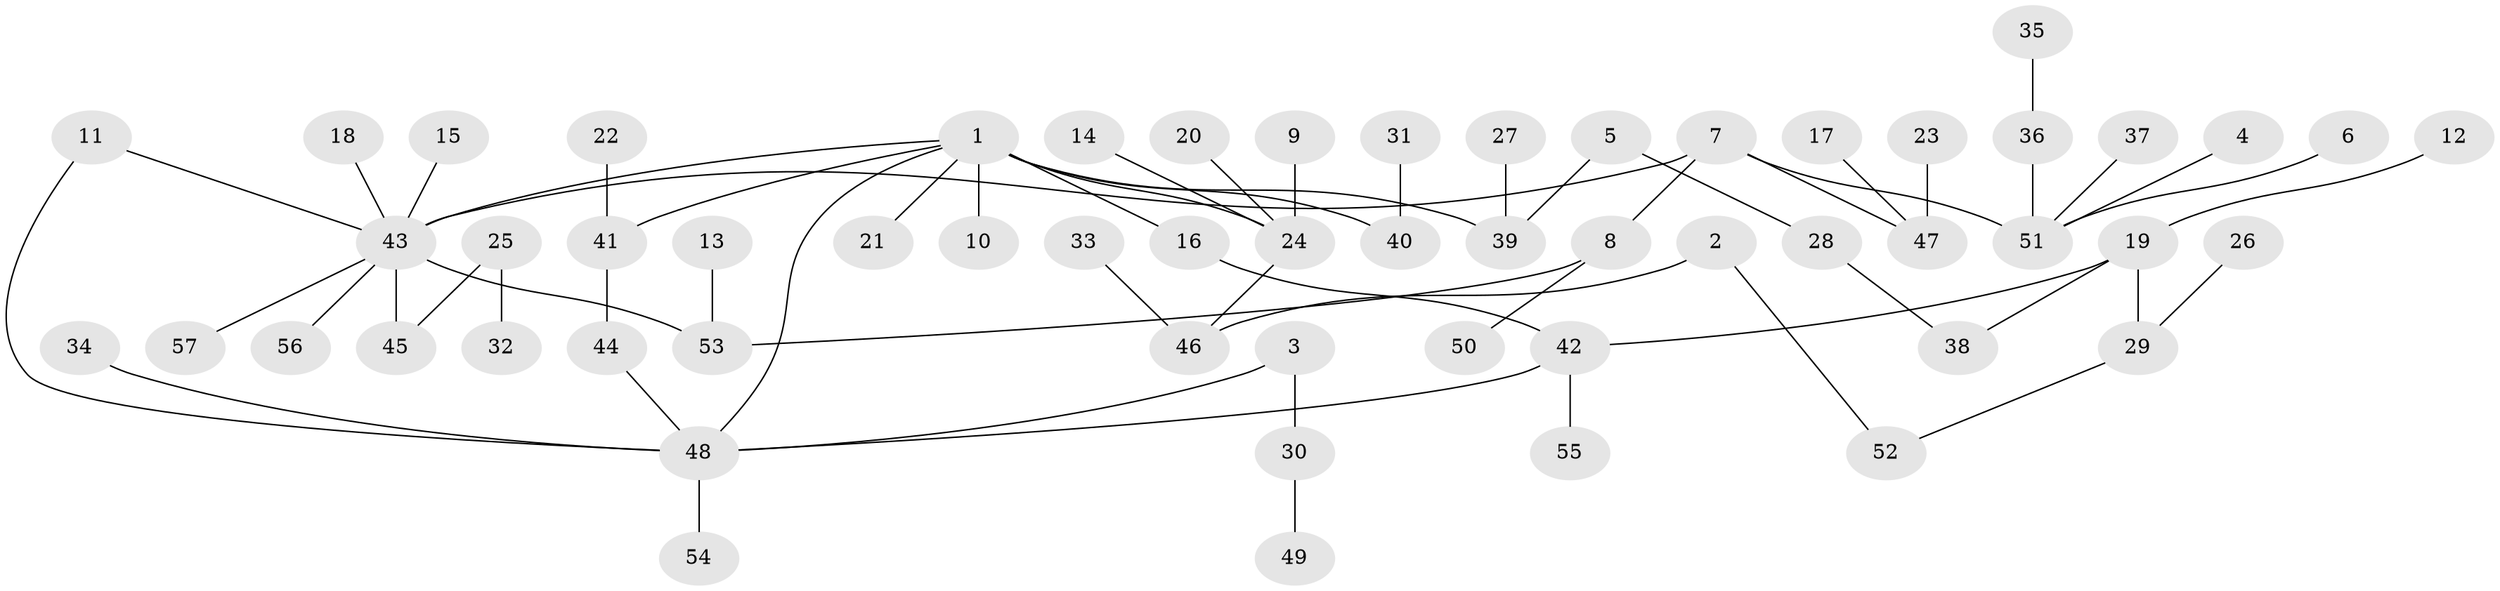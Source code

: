 // original degree distribution, {5: 0.04424778761061947, 3: 0.13274336283185842, 6: 0.017699115044247787, 9: 0.017699115044247787, 2: 0.2831858407079646, 4: 0.04424778761061947, 1: 0.46017699115044247}
// Generated by graph-tools (version 1.1) at 2025/25/03/09/25 03:25:32]
// undirected, 57 vertices, 62 edges
graph export_dot {
graph [start="1"]
  node [color=gray90,style=filled];
  1;
  2;
  3;
  4;
  5;
  6;
  7;
  8;
  9;
  10;
  11;
  12;
  13;
  14;
  15;
  16;
  17;
  18;
  19;
  20;
  21;
  22;
  23;
  24;
  25;
  26;
  27;
  28;
  29;
  30;
  31;
  32;
  33;
  34;
  35;
  36;
  37;
  38;
  39;
  40;
  41;
  42;
  43;
  44;
  45;
  46;
  47;
  48;
  49;
  50;
  51;
  52;
  53;
  54;
  55;
  56;
  57;
  1 -- 10 [weight=1.0];
  1 -- 16 [weight=1.0];
  1 -- 21 [weight=1.0];
  1 -- 24 [weight=1.0];
  1 -- 39 [weight=1.0];
  1 -- 40 [weight=1.0];
  1 -- 41 [weight=1.0];
  1 -- 43 [weight=1.0];
  1 -- 48 [weight=1.0];
  2 -- 46 [weight=1.0];
  2 -- 52 [weight=1.0];
  3 -- 30 [weight=1.0];
  3 -- 48 [weight=1.0];
  4 -- 51 [weight=1.0];
  5 -- 28 [weight=1.0];
  5 -- 39 [weight=1.0];
  6 -- 51 [weight=1.0];
  7 -- 8 [weight=1.0];
  7 -- 43 [weight=1.0];
  7 -- 47 [weight=1.0];
  7 -- 51 [weight=1.0];
  8 -- 50 [weight=1.0];
  8 -- 53 [weight=1.0];
  9 -- 24 [weight=1.0];
  11 -- 43 [weight=1.0];
  11 -- 48 [weight=1.0];
  12 -- 19 [weight=1.0];
  13 -- 53 [weight=1.0];
  14 -- 24 [weight=1.0];
  15 -- 43 [weight=1.0];
  16 -- 42 [weight=1.0];
  17 -- 47 [weight=1.0];
  18 -- 43 [weight=1.0];
  19 -- 29 [weight=1.0];
  19 -- 38 [weight=1.0];
  19 -- 42 [weight=1.0];
  20 -- 24 [weight=1.0];
  22 -- 41 [weight=1.0];
  23 -- 47 [weight=1.0];
  24 -- 46 [weight=1.0];
  25 -- 32 [weight=1.0];
  25 -- 45 [weight=1.0];
  26 -- 29 [weight=1.0];
  27 -- 39 [weight=1.0];
  28 -- 38 [weight=1.0];
  29 -- 52 [weight=1.0];
  30 -- 49 [weight=1.0];
  31 -- 40 [weight=1.0];
  33 -- 46 [weight=1.0];
  34 -- 48 [weight=1.0];
  35 -- 36 [weight=1.0];
  36 -- 51 [weight=1.0];
  37 -- 51 [weight=1.0];
  41 -- 44 [weight=1.0];
  42 -- 48 [weight=1.0];
  42 -- 55 [weight=1.0];
  43 -- 45 [weight=1.0];
  43 -- 53 [weight=1.0];
  43 -- 56 [weight=1.0];
  43 -- 57 [weight=1.0];
  44 -- 48 [weight=1.0];
  48 -- 54 [weight=1.0];
}

